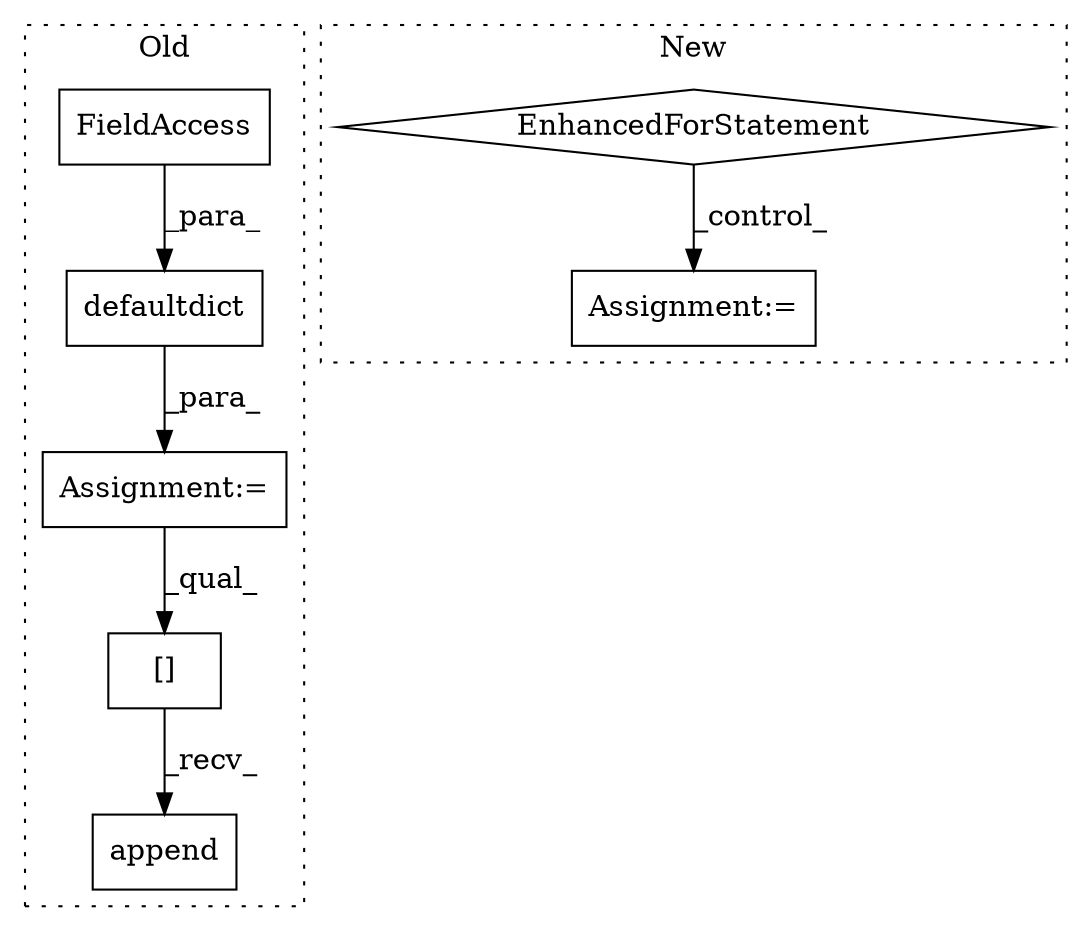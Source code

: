 digraph G {
subgraph cluster0 {
1 [label="defaultdict" a="32" s="570,586" l="12,1" shape="box"];
4 [label="[]" a="2" s="957,973" l="12,1" shape="box"];
5 [label="FieldAccess" a="22" s="582" l="4" shape="box"];
6 [label="Assignment:=" a="7" s="569" l="1" shape="box"];
7 [label="append" a="32" s="975,1014" l="7,1" shape="box"];
label = "Old";
style="dotted";
}
subgraph cluster1 {
2 [label="EnhancedForStatement" a="70" s="1498,1605" l="75,2" shape="diamond"];
3 [label="Assignment:=" a="7" s="1737" l="1" shape="box"];
label = "New";
style="dotted";
}
1 -> 6 [label="_para_"];
2 -> 3 [label="_control_"];
4 -> 7 [label="_recv_"];
5 -> 1 [label="_para_"];
6 -> 4 [label="_qual_"];
}
